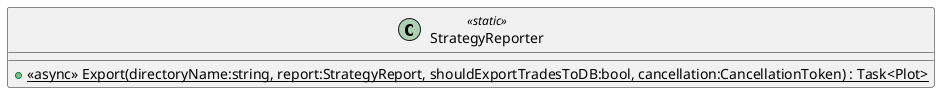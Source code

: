@startuml
class StrategyReporter <<static>> {
    + {static} <<async>> Export(directoryName:string, report:StrategyReport, shouldExportTradesToDB:bool, cancellation:CancellationToken) : Task<Plot>
}
@enduml
